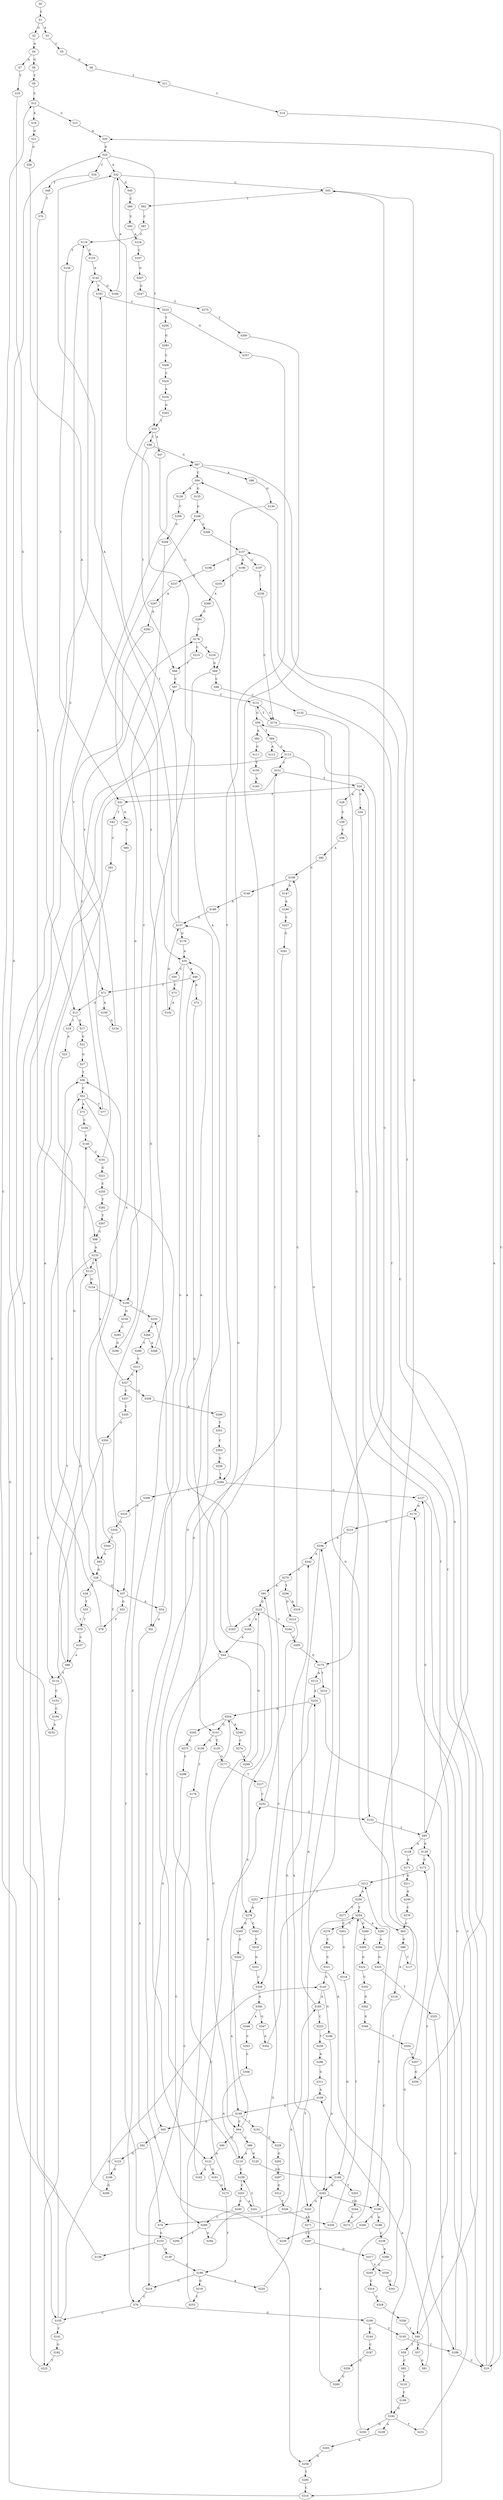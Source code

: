 strict digraph  {
	S0 -> S1 [ label = C ];
	S1 -> S2 [ label = G ];
	S1 -> S3 [ label = A ];
	S2 -> S4 [ label = A ];
	S3 -> S5 [ label = C ];
	S4 -> S6 [ label = G ];
	S4 -> S7 [ label = A ];
	S5 -> S8 [ label = G ];
	S6 -> S9 [ label = T ];
	S7 -> S10 [ label = T ];
	S8 -> S11 [ label = T ];
	S9 -> S12 [ label = C ];
	S10 -> S13 [ label = G ];
	S11 -> S14 [ label = C ];
	S12 -> S15 [ label = C ];
	S12 -> S16 [ label = A ];
	S13 -> S17 [ label = G ];
	S13 -> S18 [ label = T ];
	S14 -> S19 [ label = C ];
	S15 -> S20 [ label = A ];
	S16 -> S21 [ label = G ];
	S17 -> S22 [ label = G ];
	S18 -> S23 [ label = A ];
	S19 -> S24 [ label = T ];
	S19 -> S20 [ label = A ];
	S20 -> S25 [ label = G ];
	S21 -> S26 [ label = G ];
	S22 -> S27 [ label = G ];
	S23 -> S28 [ label = G ];
	S24 -> S29 [ label = A ];
	S24 -> S30 [ label = C ];
	S24 -> S31 [ label = T ];
	S25 -> S32 [ label = A ];
	S25 -> S33 [ label = T ];
	S25 -> S34 [ label = C ];
	S26 -> S35 [ label = A ];
	S27 -> S36 [ label = T ];
	S28 -> S37 [ label = G ];
	S28 -> S38 [ label = T ];
	S29 -> S39 [ label = C ];
	S30 -> S40 [ label = T ];
	S31 -> S41 [ label = G ];
	S31 -> S42 [ label = T ];
	S32 -> S43 [ label = C ];
	S32 -> S44 [ label = A ];
	S32 -> S45 [ label = G ];
	S33 -> S46 [ label = C ];
	S33 -> S47 [ label = A ];
	S34 -> S48 [ label = T ];
	S35 -> S49 [ label = A ];
	S35 -> S50 [ label = C ];
	S35 -> S51 [ label = G ];
	S36 -> S52 [ label = C ];
	S37 -> S53 [ label = G ];
	S37 -> S54 [ label = A ];
	S38 -> S55 [ label = T ];
	S39 -> S56 [ label = T ];
	S40 -> S57 [ label = A ];
	S40 -> S58 [ label = T ];
	S40 -> S59 [ label = G ];
	S41 -> S60 [ label = T ];
	S42 -> S61 [ label = C ];
	S43 -> S62 [ label = T ];
	S43 -> S63 [ label = G ];
	S44 -> S64 [ label = C ];
	S44 -> S65 [ label = G ];
	S45 -> S66 [ label = C ];
	S46 -> S67 [ label = G ];
	S46 -> S68 [ label = T ];
	S47 -> S69 [ label = G ];
	S48 -> S70 [ label = T ];
	S49 -> S71 [ label = T ];
	S49 -> S72 [ label = A ];
	S50 -> S73 [ label = C ];
	S51 -> S74 [ label = A ];
	S52 -> S75 [ label = A ];
	S52 -> S76 [ label = C ];
	S52 -> S77 [ label = T ];
	S53 -> S78 [ label = T ];
	S54 -> S51 [ label = G ];
	S54 -> S49 [ label = A ];
	S55 -> S79 [ label = T ];
	S56 -> S80 [ label = A ];
	S57 -> S81 [ label = G ];
	S58 -> S82 [ label = C ];
	S59 -> S83 [ label = A ];
	S59 -> S84 [ label = T ];
	S60 -> S85 [ label = A ];
	S61 -> S86 [ label = A ];
	S62 -> S87 [ label = C ];
	S63 -> S88 [ label = G ];
	S64 -> S89 [ label = C ];
	S64 -> S90 [ label = G ];
	S64 -> S91 [ label = A ];
	S65 -> S92 [ label = G ];
	S66 -> S93 [ label = C ];
	S67 -> S94 [ label = C ];
	S67 -> S95 [ label = T ];
	S67 -> S96 [ label = A ];
	S68 -> S97 [ label = C ];
	S69 -> S98 [ label = C ];
	S69 -> S37 [ label = G ];
	S70 -> S99 [ label = C ];
	S71 -> S100 [ label = A ];
	S71 -> S13 [ label = G ];
	S72 -> S101 [ label = G ];
	S73 -> S102 [ label = A ];
	S74 -> S103 [ label = G ];
	S75 -> S104 [ label = C ];
	S76 -> S105 [ label = C ];
	S76 -> S106 [ label = G ];
	S77 -> S97 [ label = C ];
	S78 -> S52 [ label = C ];
	S79 -> S107 [ label = C ];
	S80 -> S108 [ label = C ];
	S81 -> S109 [ label = A ];
	S82 -> S110 [ label = T ];
	S83 -> S111 [ label = G ];
	S84 -> S112 [ label = A ];
	S84 -> S113 [ label = C ];
	S85 -> S28 [ label = G ];
	S86 -> S114 [ label = T ];
	S86 -> S115 [ label = C ];
	S87 -> S116 [ label = C ];
	S88 -> S117 [ label = C ];
	S88 -> S118 [ label = A ];
	S89 -> S119 [ label = A ];
	S89 -> S120 [ label = G ];
	S90 -> S121 [ label = A ];
	S91 -> S122 [ label = G ];
	S92 -> S123 [ label = G ];
	S93 -> S124 [ label = A ];
	S94 -> S125 [ label = G ];
	S94 -> S126 [ label = A ];
	S95 -> S127 [ label = C ];
	S95 -> S128 [ label = A ];
	S95 -> S129 [ label = G ];
	S96 -> S130 [ label = G ];
	S97 -> S131 [ label = T ];
	S98 -> S132 [ label = C ];
	S99 -> S133 [ label = A ];
	S100 -> S134 [ label = G ];
	S101 -> S135 [ label = T ];
	S101 -> S136 [ label = G ];
	S102 -> S137 [ label = G ];
	S103 -> S138 [ label = T ];
	S103 -> S139 [ label = G ];
	S104 -> S140 [ label = T ];
	S105 -> S141 [ label = T ];
	S105 -> S142 [ label = A ];
	S105 -> S143 [ label = G ];
	S106 -> S144 [ label = C ];
	S106 -> S145 [ label = T ];
	S107 -> S86 [ label = A ];
	S108 -> S146 [ label = C ];
	S108 -> S147 [ label = A ];
	S109 -> S148 [ label = A ];
	S110 -> S149 [ label = C ];
	S111 -> S150 [ label = T ];
	S113 -> S151 [ label = C ];
	S113 -> S152 [ label = G ];
	S114 -> S153 [ label = C ];
	S115 -> S154 [ label = G ];
	S115 -> S140 [ label = T ];
	S116 -> S155 [ label = C ];
	S116 -> S156 [ label = T ];
	S117 -> S157 [ label = T ];
	S118 -> S158 [ label = C ];
	S119 -> S137 [ label = G ];
	S119 -> S159 [ label = C ];
	S120 -> S160 [ label = G ];
	S121 -> S161 [ label = G ];
	S121 -> S162 [ label = A ];
	S122 -> S163 [ label = G ];
	S122 -> S164 [ label = C ];
	S122 -> S165 [ label = A ];
	S123 -> S166 [ label = G ];
	S124 -> S167 [ label = C ];
	S125 -> S168 [ label = G ];
	S126 -> S169 [ label = C ];
	S127 -> S170 [ label = G ];
	S127 -> S19 [ label = C ];
	S128 -> S171 [ label = A ];
	S129 -> S172 [ label = G ];
	S130 -> S173 [ label = G ];
	S131 -> S59 [ label = G ];
	S131 -> S174 [ label = C ];
	S132 -> S175 [ label = G ];
	S133 -> S114 [ label = T ];
	S133 -> S115 [ label = C ];
	S134 -> S176 [ label = T ];
	S135 -> S177 [ label = G ];
	S136 -> S178 [ label = T ];
	S137 -> S32 [ label = A ];
	S137 -> S33 [ label = T ];
	S137 -> S179 [ label = G ];
	S138 -> S12 [ label = C ];
	S139 -> S180 [ label = T ];
	S140 -> S181 [ label = C ];
	S141 -> S182 [ label = G ];
	S142 -> S183 [ label = T ];
	S142 -> S184 [ label = G ];
	S143 -> S185 [ label = A ];
	S143 -> S186 [ label = G ];
	S144 -> S187 [ label = C ];
	S145 -> S188 [ label = C ];
	S146 -> S189 [ label = A ];
	S147 -> S190 [ label = A ];
	S148 -> S191 [ label = T ];
	S148 -> S64 [ label = C ];
	S148 -> S65 [ label = G ];
	S149 -> S192 [ label = G ];
	S150 -> S193 [ label = A ];
	S151 -> S24 [ label = T ];
	S151 -> S105 [ label = C ];
	S152 -> S95 [ label = T ];
	S153 -> S194 [ label = C ];
	S154 -> S195 [ label = C ];
	S155 -> S142 [ label = A ];
	S156 -> S31 [ label = T ];
	S157 -> S196 [ label = A ];
	S157 -> S197 [ label = C ];
	S157 -> S198 [ label = G ];
	S158 -> S199 [ label = A ];
	S158 -> S200 [ label = G ];
	S159 -> S201 [ label = C ];
	S160 -> S202 [ label = A ];
	S160 -> S203 [ label = T ];
	S161 -> S173 [ label = G ];
	S162 -> S204 [ label = A ];
	S163 -> S35 [ label = A ];
	S164 -> S205 [ label = C ];
	S165 -> S44 [ label = A ];
	S166 -> S36 [ label = T ];
	S166 -> S206 [ label = G ];
	S167 -> S207 [ label = G ];
	S168 -> S208 [ label = C ];
	S169 -> S209 [ label = G ];
	S170 -> S210 [ label = G ];
	S171 -> S211 [ label = G ];
	S172 -> S212 [ label = T ];
	S173 -> S180 [ label = T ];
	S174 -> S131 [ label = T ];
	S174 -> S192 [ label = G ];
	S175 -> S213 [ label = A ];
	S175 -> S214 [ label = T ];
	S176 -> S215 [ label = C ];
	S176 -> S216 [ label = A ];
	S177 -> S217 [ label = T ];
	S178 -> S218 [ label = C ];
	S179 -> S35 [ label = A ];
	S180 -> S219 [ label = G ];
	S180 -> S218 [ label = C ];
	S180 -> S220 [ label = A ];
	S181 -> S221 [ label = G ];
	S181 -> S116 [ label = C ];
	S182 -> S222 [ label = T ];
	S183 -> S223 [ label = C ];
	S184 -> S32 [ label = A ];
	S185 -> S224 [ label = A ];
	S185 -> S225 [ label = C ];
	S186 -> S202 [ label = A ];
	S187 -> S226 [ label = G ];
	S188 -> S19 [ label = C ];
	S188 -> S170 [ label = G ];
	S189 -> S137 [ label = G ];
	S190 -> S227 [ label = C ];
	S191 -> S228 [ label = C ];
	S192 -> S229 [ label = A ];
	S192 -> S230 [ label = G ];
	S192 -> S231 [ label = T ];
	S194 -> S232 [ label = A ];
	S195 -> S233 [ label = C ];
	S195 -> S234 [ label = G ];
	S196 -> S235 [ label = T ];
	S197 -> S236 [ label = T ];
	S198 -> S237 [ label = G ];
	S199 -> S238 [ label = C ];
	S200 -> S239 [ label = C ];
	S201 -> S240 [ label = C ];
	S201 -> S241 [ label = A ];
	S202 -> S158 [ label = C ];
	S202 -> S242 [ label = A ];
	S202 -> S243 [ label = G ];
	S203 -> S244 [ label = G ];
	S204 -> S101 [ label = G ];
	S204 -> S245 [ label = C ];
	S204 -> S246 [ label = A ];
	S205 -> S175 [ label = G ];
	S206 -> S36 [ label = T ];
	S207 -> S247 [ label = G ];
	S208 -> S157 [ label = T ];
	S209 -> S195 [ label = C ];
	S210 -> S248 [ label = A ];
	S211 -> S249 [ label = A ];
	S212 -> S250 [ label = A ];
	S212 -> S251 [ label = T ];
	S213 -> S224 [ label = A ];
	S214 -> S188 [ label = C ];
	S215 -> S68 [ label = T ];
	S216 -> S69 [ label = G ];
	S217 -> S252 [ label = C ];
	S218 -> S76 [ label = C ];
	S219 -> S253 [ label = T ];
	S220 -> S254 [ label = T ];
	S221 -> S255 [ label = C ];
	S222 -> S113 [ label = C ];
	S223 -> S256 [ label = T ];
	S223 -> S257 [ label = G ];
	S224 -> S204 [ label = A ];
	S224 -> S258 [ label = G ];
	S225 -> S259 [ label = T ];
	S226 -> S260 [ label = G ];
	S227 -> S261 [ label = G ];
	S228 -> S262 [ label = G ];
	S229 -> S263 [ label = A ];
	S230 -> S248 [ label = A ];
	S231 -> S129 [ label = G ];
	S232 -> S25 [ label = G ];
	S233 -> S264 [ label = C ];
	S234 -> S265 [ label = C ];
	S235 -> S266 [ label = A ];
	S236 -> S174 [ label = C ];
	S237 -> S267 [ label = A ];
	S238 -> S268 [ label = A ];
	S239 -> S233 [ label = C ];
	S240 -> S269 [ label = C ];
	S241 -> S159 [ label = C ];
	S242 -> S270 [ label = C ];
	S243 -> S74 [ label = A ];
	S243 -> S271 [ label = G ];
	S244 -> S272 [ label = G ];
	S245 -> S273 [ label = C ];
	S246 -> S274 [ label = C ];
	S247 -> S275 [ label = T ];
	S248 -> S242 [ label = A ];
	S248 -> S243 [ label = G ];
	S249 -> S276 [ label = C ];
	S250 -> S254 [ label = T ];
	S250 -> S277 [ label = C ];
	S251 -> S278 [ label = A ];
	S252 -> S152 [ label = G ];
	S252 -> S151 [ label = C ];
	S253 -> S252 [ label = C ];
	S254 -> S279 [ label = C ];
	S254 -> S280 [ label = G ];
	S254 -> S281 [ label = A ];
	S255 -> S282 [ label = T ];
	S256 -> S283 [ label = G ];
	S257 -> S284 [ label = T ];
	S258 -> S285 [ label = T ];
	S259 -> S286 [ label = A ];
	S260 -> S202 [ label = A ];
	S261 -> S121 [ label = A ];
	S262 -> S287 [ label = G ];
	S263 -> S258 [ label = G ];
	S264 -> S288 [ label = A ];
	S264 -> S289 [ label = T ];
	S265 -> S290 [ label = G ];
	S266 -> S291 [ label = G ];
	S267 -> S292 [ label = A ];
	S268 -> S293 [ label = C ];
	S269 -> S294 [ label = G ];
	S269 -> S295 [ label = T ];
	S270 -> S91 [ label = A ];
	S270 -> S296 [ label = T ];
	S271 -> S297 [ label = C ];
	S272 -> S212 [ label = T ];
	S273 -> S298 [ label = C ];
	S274 -> S299 [ label = A ];
	S275 -> S300 [ label = T ];
	S276 -> S63 [ label = G ];
	S277 -> S301 [ label = C ];
	S278 -> S302 [ label = C ];
	S278 -> S303 [ label = G ];
	S279 -> S304 [ label = C ];
	S280 -> S305 [ label = A ];
	S281 -> S306 [ label = A ];
	S282 -> S307 [ label = T ];
	S283 -> S308 [ label = C ];
	S284 -> S127 [ label = C ];
	S284 -> S309 [ label = T ];
	S285 -> S310 [ label = C ];
	S286 -> S311 [ label = G ];
	S287 -> S312 [ label = G ];
	S288 -> S183 [ label = T ];
	S289 -> S313 [ label = T ];
	S290 -> S168 [ label = G ];
	S291 -> S176 [ label = T ];
	S292 -> S71 [ label = T ];
	S293 -> S314 [ label = C ];
	S294 -> S185 [ label = A ];
	S295 -> S313 [ label = T ];
	S296 -> S315 [ label = G ];
	S296 -> S316 [ label = A ];
	S297 -> S317 [ label = G ];
	S298 -> S269 [ label = C ];
	S299 -> S122 [ label = G ];
	S300 -> S278 [ label = A ];
	S301 -> S318 [ label = G ];
	S302 -> S319 [ label = T ];
	S303 -> S320 [ label = A ];
	S304 -> S321 [ label = C ];
	S305 -> S322 [ label = G ];
	S306 -> S323 [ label = G ];
	S307 -> S99 [ label = C ];
	S308 -> S324 [ label = C ];
	S309 -> S325 [ label = T ];
	S310 -> S67 [ label = G ];
	S311 -> S109 [ label = A ];
	S312 -> S326 [ label = T ];
	S313 -> S327 [ label = C ];
	S314 -> S328 [ label = T ];
	S315 -> S329 [ label = C ];
	S316 -> S108 [ label = C ];
	S317 -> S330 [ label = T ];
	S318 -> S160 [ label = G ];
	S319 -> S331 [ label = G ];
	S320 -> S148 [ label = A ];
	S321 -> S143 [ label = G ];
	S322 -> S332 [ label = C ];
	S323 -> S333 [ label = T ];
	S324 -> S334 [ label = A ];
	S325 -> S335 [ label = G ];
	S326 -> S336 [ label = A ];
	S327 -> S133 [ label = A ];
	S327 -> S337 [ label = C ];
	S327 -> S338 [ label = G ];
	S328 -> S339 [ label = C ];
	S329 -> S340 [ label = A ];
	S330 -> S341 [ label = G ];
	S331 -> S329 [ label = C ];
	S332 -> S342 [ label = G ];
	S333 -> S310 [ label = C ];
	S334 -> S343 [ label = G ];
	S335 -> S344 [ label = T ];
	S336 -> S254 [ label = T ];
	S337 -> S345 [ label = T ];
	S338 -> S346 [ label = A ];
	S339 -> S40 [ label = T ];
	S340 -> S347 [ label = G ];
	S340 -> S348 [ label = A ];
	S341 -> S172 [ label = G ];
	S342 -> S349 [ label = G ];
	S343 -> S33 [ label = T ];
	S344 -> S85 [ label = A ];
	S345 -> S350 [ label = G ];
	S346 -> S351 [ label = T ];
	S347 -> S352 [ label = A ];
	S348 -> S353 [ label = C ];
	S349 -> S354 [ label = T ];
	S350 -> S222 [ label = T ];
	S351 -> S355 [ label = C ];
	S352 -> S43 [ label = C ];
	S353 -> S356 [ label = C ];
	S354 -> S357 [ label = C ];
	S355 -> S358 [ label = G ];
	S356 -> S119 [ label = A ];
	S357 -> S359 [ label = G ];
	S358 -> S284 [ label = T ];
	S359 -> S94 [ label = C ];
}
